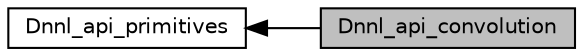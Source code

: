 digraph "Dnnl_api_convolution"
{
  edge [fontname="Helvetica",fontsize="10",labelfontname="Helvetica",labelfontsize="10"];
  node [fontname="Helvetica",fontsize="10",shape=box];
  rankdir=LR;
  Node2 [label="Dnnl_api_primitives",height=0.2,width=0.4,color="black", fillcolor="white", style="filled",URL="$group__dnnl__api__primitives.html",tooltip=" "];
  Node1 [label="Dnnl_api_convolution",height=0.2,width=0.4,color="black", fillcolor="grey75", style="filled", fontcolor="black",tooltip=" "];
  Node2->Node1 [shape=plaintext, dir="back", style="solid"];
}
